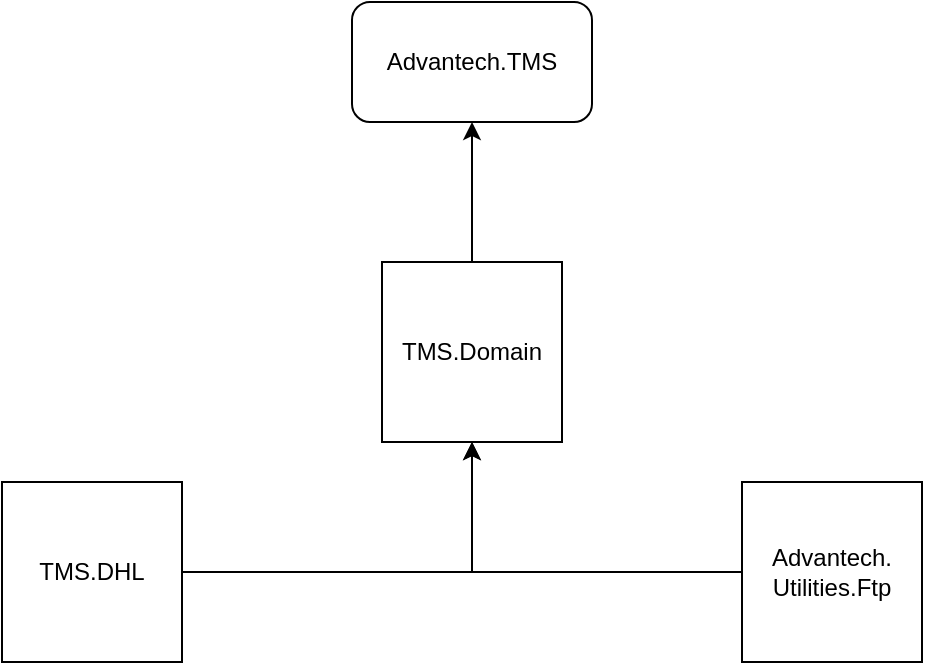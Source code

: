 <mxfile version="20.6.0" type="github">
  <diagram id="g3XMfGxyo_kw6NTSk5wg" name="第 1 页">
    <mxGraphModel dx="782" dy="468" grid="1" gridSize="10" guides="1" tooltips="1" connect="1" arrows="1" fold="1" page="1" pageScale="1" pageWidth="827" pageHeight="1169" math="0" shadow="0">
      <root>
        <mxCell id="0" />
        <mxCell id="1" parent="0" />
        <mxCell id="M602ms1gQSyTcSv4hNEp-1" value="Advantech.TMS" style="rounded=1;whiteSpace=wrap;html=1;" vertex="1" parent="1">
          <mxGeometry x="295" y="130" width="120" height="60" as="geometry" />
        </mxCell>
        <mxCell id="M602ms1gQSyTcSv4hNEp-5" style="edgeStyle=orthogonalEdgeStyle;rounded=0;orthogonalLoop=1;jettySize=auto;html=1;entryX=0.5;entryY=1;entryDx=0;entryDy=0;" edge="1" parent="1" source="M602ms1gQSyTcSv4hNEp-3" target="M602ms1gQSyTcSv4hNEp-4">
          <mxGeometry relative="1" as="geometry" />
        </mxCell>
        <mxCell id="M602ms1gQSyTcSv4hNEp-3" value="TMS.DHL" style="whiteSpace=wrap;html=1;aspect=fixed;" vertex="1" parent="1">
          <mxGeometry x="120" y="370" width="90" height="90" as="geometry" />
        </mxCell>
        <mxCell id="M602ms1gQSyTcSv4hNEp-7" style="edgeStyle=orthogonalEdgeStyle;rounded=0;orthogonalLoop=1;jettySize=auto;html=1;" edge="1" parent="1" source="M602ms1gQSyTcSv4hNEp-4" target="M602ms1gQSyTcSv4hNEp-1">
          <mxGeometry relative="1" as="geometry">
            <mxPoint x="414" y="250" as="targetPoint" />
          </mxGeometry>
        </mxCell>
        <mxCell id="M602ms1gQSyTcSv4hNEp-4" value="TMS.Domain" style="whiteSpace=wrap;html=1;aspect=fixed;" vertex="1" parent="1">
          <mxGeometry x="310" y="260" width="90" height="90" as="geometry" />
        </mxCell>
        <mxCell id="M602ms1gQSyTcSv4hNEp-11" style="edgeStyle=orthogonalEdgeStyle;rounded=0;orthogonalLoop=1;jettySize=auto;html=1;entryX=0.5;entryY=1;entryDx=0;entryDy=0;" edge="1" parent="1" source="M602ms1gQSyTcSv4hNEp-10" target="M602ms1gQSyTcSv4hNEp-4">
          <mxGeometry relative="1" as="geometry" />
        </mxCell>
        <mxCell id="M602ms1gQSyTcSv4hNEp-10" value="Advantech.&lt;br&gt;Utilities.Ftp" style="whiteSpace=wrap;html=1;aspect=fixed;" vertex="1" parent="1">
          <mxGeometry x="490" y="370" width="90" height="90" as="geometry" />
        </mxCell>
      </root>
    </mxGraphModel>
  </diagram>
</mxfile>
